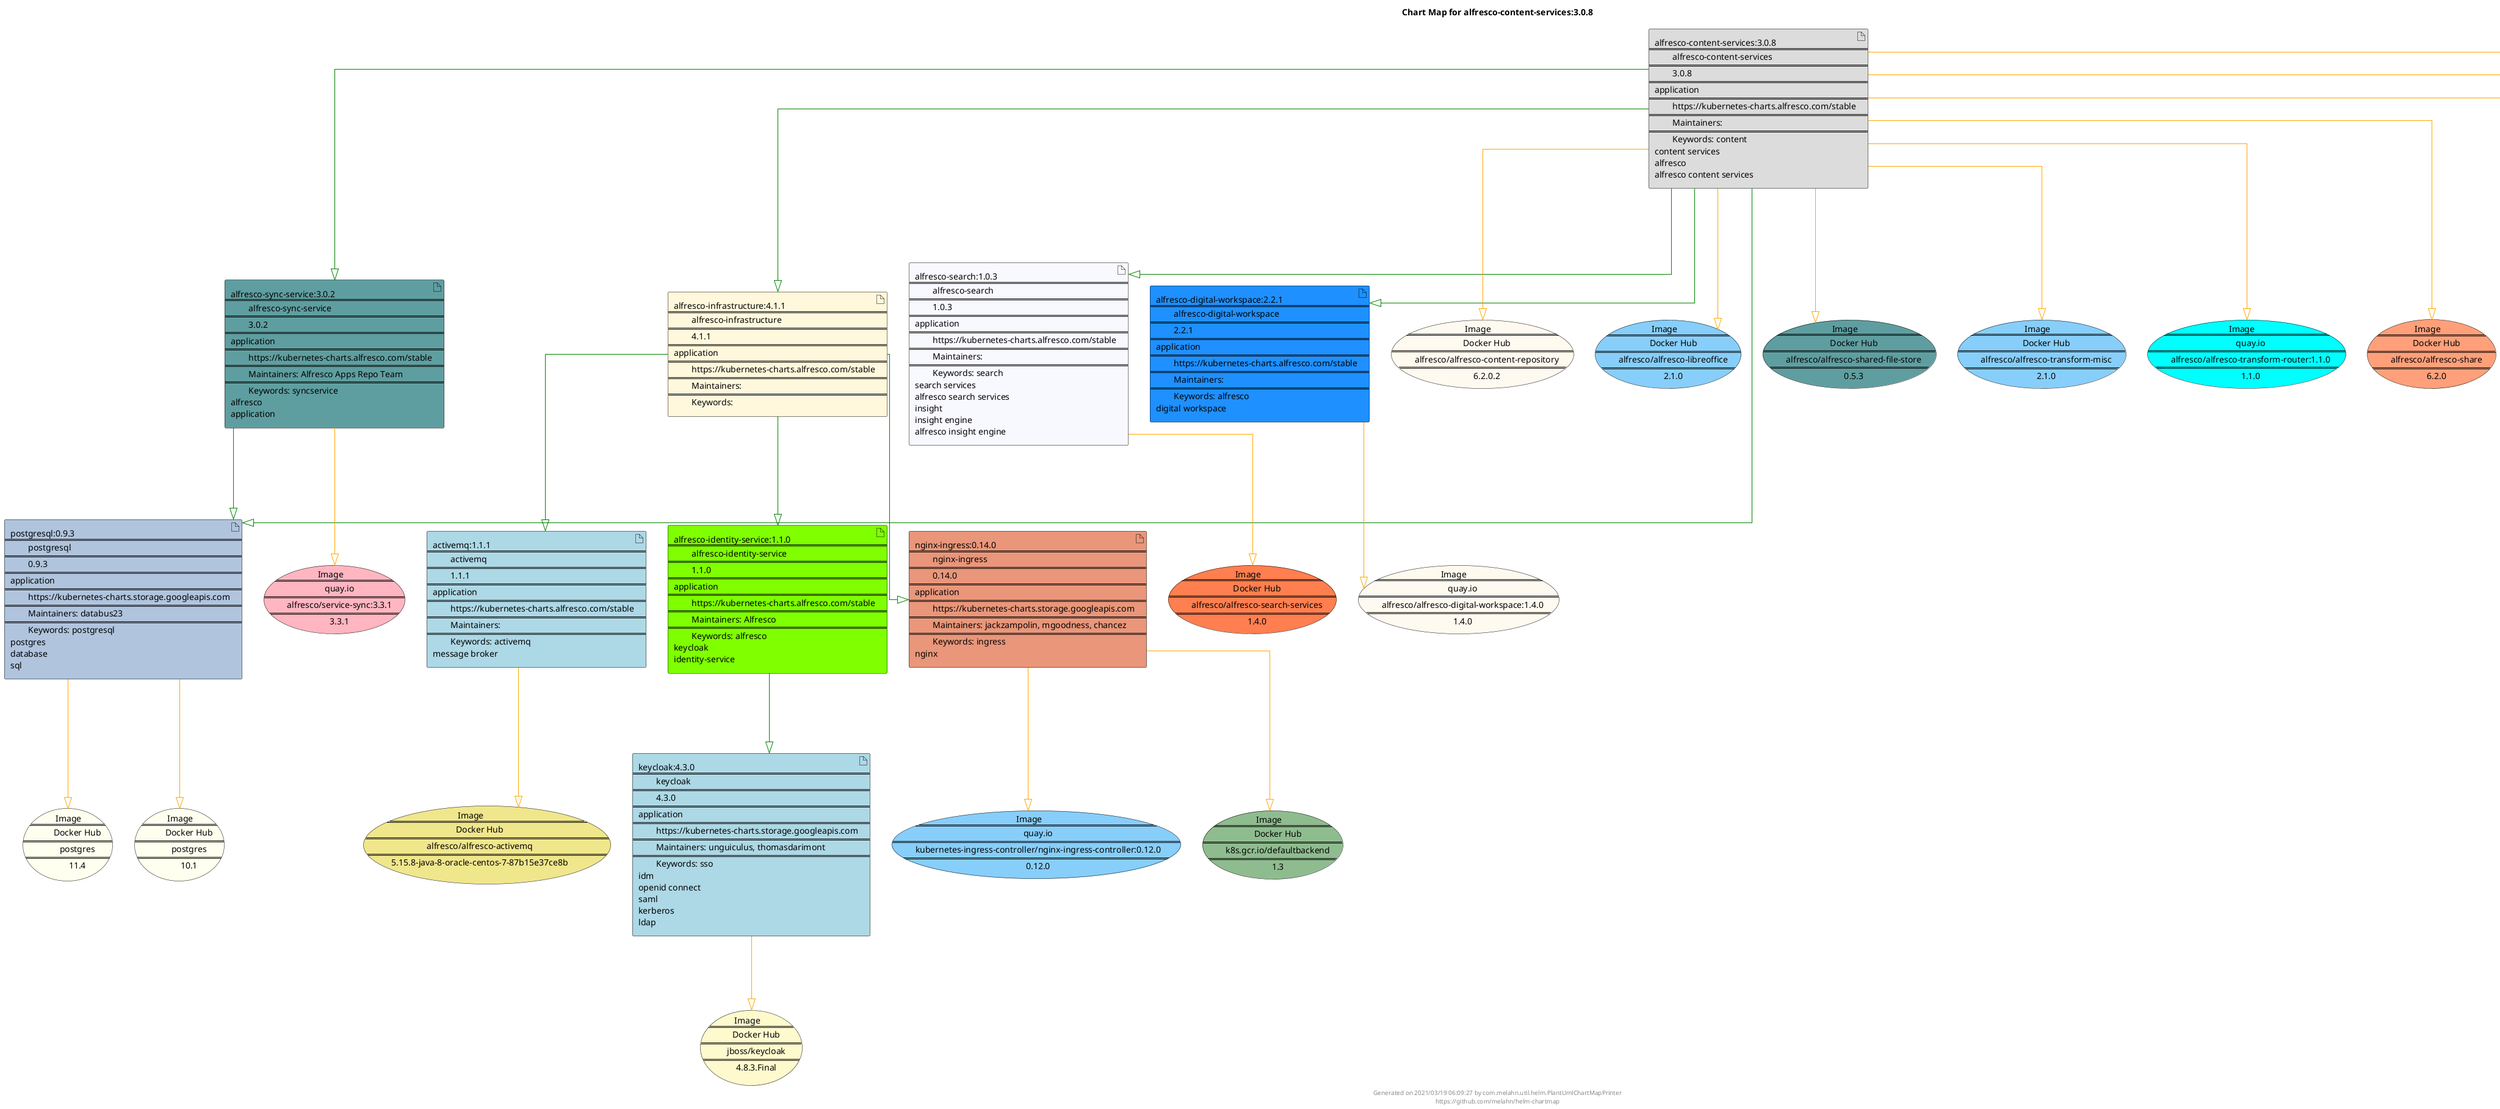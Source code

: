 @startuml
skinparam linetype ortho
skinparam backgroundColor white
skinparam usecaseBorderColor black
skinparam usecaseArrowColor LightSlateGray
skinparam artifactBorderColor black
skinparam artifactArrowColor LightSlateGray

title Chart Map for alfresco-content-services:3.0.8

'There are 10 referenced Helm Charts
artifact "postgresql:0.9.3\n====\n\tpostgresql\n====\n\t0.9.3\n====\napplication\n====\n\thttps://kubernetes-charts.storage.googleapis.com\n====\n\tMaintainers: databus23\n====\n\tKeywords: postgresql\npostgres\ndatabase\nsql" as postgresql_0_9_3 #LightSteelBlue
artifact "alfresco-content-services:3.0.8\n====\n\talfresco-content-services\n====\n\t3.0.8\n====\napplication\n====\n\thttps://kubernetes-charts.alfresco.com/stable\n====\n\tMaintainers: \n====\n\tKeywords: content\ncontent services\nalfresco\nalfresco content services" as alfresco_content_services_3_0_8 #Gainsboro
artifact "alfresco-infrastructure:4.1.1\n====\n\talfresco-infrastructure\n====\n\t4.1.1\n====\napplication\n====\n\thttps://kubernetes-charts.alfresco.com/stable\n====\n\tMaintainers: \n====\n\tKeywords: " as alfresco_infrastructure_4_1_1 #Cornsilk
artifact "alfresco-search:1.0.3\n====\n\talfresco-search\n====\n\t1.0.3\n====\napplication\n====\n\thttps://kubernetes-charts.alfresco.com/stable\n====\n\tMaintainers: \n====\n\tKeywords: search\nsearch services\nalfresco search services\ninsight\ninsight engine\nalfresco insight engine" as alfresco_search_1_0_3 #GhostWhite
artifact "alfresco-identity-service:1.1.0\n====\n\talfresco-identity-service\n====\n\t1.1.0\n====\napplication\n====\n\thttps://kubernetes-charts.alfresco.com/stable\n====\n\tMaintainers: Alfresco\n====\n\tKeywords: alfresco\nkeycloak\nidentity-service" as alfresco_identity_service_1_1_0 #Chartreuse
artifact "alfresco-digital-workspace:2.2.1\n====\n\talfresco-digital-workspace\n====\n\t2.2.1\n====\napplication\n====\n\thttps://kubernetes-charts.alfresco.com/stable\n====\n\tMaintainers: \n====\n\tKeywords: alfresco\ndigital workspace" as alfresco_digital_workspace_2_2_1 #DodgerBlue
artifact "keycloak:4.3.0\n====\n\tkeycloak\n====\n\t4.3.0\n====\napplication\n====\n\thttps://kubernetes-charts.storage.googleapis.com\n====\n\tMaintainers: unguiculus, thomasdarimont\n====\n\tKeywords: sso\nidm\nopenid connect\nsaml\nkerberos\nldap" as keycloak_4_3_0 #LightBlue
artifact "nginx-ingress:0.14.0\n====\n\tnginx-ingress\n====\n\t0.14.0\n====\napplication\n====\n\thttps://kubernetes-charts.storage.googleapis.com\n====\n\tMaintainers: jackzampolin, mgoodness, chancez\n====\n\tKeywords: ingress\nnginx" as nginx_ingress_0_14_0 #DarkSalmon
artifact "alfresco-sync-service:3.0.2\n====\n\talfresco-sync-service\n====\n\t3.0.2\n====\napplication\n====\n\thttps://kubernetes-charts.alfresco.com/stable\n====\n\tMaintainers: Alfresco Apps Repo Team\n====\n\tKeywords: syncservice\nalfresco\napplication" as alfresco_sync_service_3_0_2 #CadetBlue
artifact "activemq:1.1.1\n====\n\tactivemq\n====\n\t1.1.1\n====\napplication\n====\n\thttps://kubernetes-charts.alfresco.com/stable\n====\n\tMaintainers: \n====\n\tKeywords: activemq\nmessage broker" as activemq_1_1_1 #LightBlue

'There are 18 referenced Docker Images
usecase "Image\n====\n\tDocker Hub\n====\n\talfresco/alfresco-content-repository\n====\n\t6.2.0.2" as alfresco_alfresco_content_repository_6_2_0_2 #FloralWhite
usecase "Image\n====\n\tDocker Hub\n====\n\tpostgres\n====\n\t11.4" as postgres_11_4 #Ivory
usecase "Image\n====\n\tDocker Hub\n====\n\talfresco/alfresco-libreoffice\n====\n\t2.1.0" as alfresco_alfresco_libreoffice_2_1_0 #LightSkyBlue
usecase "Image\n====\n\tquay.io\n====\n\talfresco/alfresco-digital-workspace:1.4.0\n====\n\t1.4.0" as quay_io_alfresco_alfresco_digital_workspace_1_4_0 #FloralWhite
usecase "Image\n====\n\tDocker Hub\n====\n\tpostgres\n====\n\t10.1" as postgres_10_1 #Ivory
usecase "Image\n====\n\tDocker Hub\n====\n\talfresco/alfresco-shared-file-store\n====\n\t0.5.3" as alfresco_alfresco_shared_file_store_0_5_3 #CadetBlue
usecase "Image\n====\n\tDocker Hub\n====\n\talfresco/alfresco-transform-misc\n====\n\t2.1.0" as alfresco_alfresco_transform_misc_2_1_0 #LightSkyBlue
usecase "Image\n====\n\tquay.io\n====\n\tkubernetes-ingress-controller/nginx-ingress-controller:0.12.0\n====\n\t0.12.0" as quay_io_kubernetes_ingress_controller_nginx_ingress_controller_0_12_0 #LightSkyBlue
usecase "Image\n====\n\tDocker Hub\n====\n\talfresco/alfresco-activemq\n====\n\t5.15.8-java-8-oracle-centos-7-87b15e37ce8b" as alfresco_alfresco_activemq_5_15_8_java_8_oracle_centos_7_87b15e37ce8b #Khaki
usecase "Image\n====\n\tquay.io\n====\n\talfresco/alfresco-transform-router:1.1.0\n====\n\t1.1.0" as quay_io_alfresco_alfresco_transform_router_1_1_0 #Aqua
usecase "Image\n====\n\tDocker Hub\n====\n\talfresco/alfresco-share\n====\n\t6.2.0" as alfresco_alfresco_share_6_2_0 #LightSalmon
usecase "Image\n====\n\tDocker Hub\n====\n\talfresco/alfresco-imagemagick\n====\n\t2.1.0" as alfresco_alfresco_imagemagick_2_1_0 #Aqua
usecase "Image\n====\n\tDocker Hub\n====\n\tjboss/keycloak\n====\n\t4.8.3.Final" as jboss_keycloak_4_8_3_Final #LemonChiffon
usecase "Image\n====\n\tquay.io\n====\n\talfresco/service-sync:3.3.1\n====\n\t3.3.1" as quay_io_alfresco_service_sync_3_3_1 #LightPink
usecase "Image\n====\n\tDocker Hub\n====\n\tk8s.gcr.io/defaultbackend\n====\n\t1.3" as k8s_gcr_io_defaultbackend_1_3 #DarkSeaGreen
usecase "Image\n====\n\tDocker Hub\n====\n\talfresco/alfresco-search-services\n====\n\t1.4.0" as alfresco_alfresco_search_services_1_4_0 #Coral
usecase "Image\n====\n\tDocker Hub\n====\n\talfresco/alfresco-pdf-renderer\n====\n\t2.1.0" as alfresco_alfresco_pdf_renderer_2_1_0 #Cornsilk
usecase "Image\n====\n\tDocker Hub\n====\n\talfresco/alfresco-tika\n====\n\t2.1.0" as alfresco_alfresco_tika_2_1_0 #DeepSkyBlue

'Chart Dependencies
alfresco_content_services_3_0_8--[#green]-|>alfresco_sync_service_3_0_2
alfresco_sync_service_3_0_2--[#green]-|>postgresql_0_9_3
alfresco_content_services_3_0_8--[#green]-|>alfresco_digital_workspace_2_2_1
alfresco_content_services_3_0_8--[#green]-|>alfresco_search_1_0_3
alfresco_content_services_3_0_8--[#green]-|>alfresco_infrastructure_4_1_1
alfresco_infrastructure_4_1_1--[#green]-|>activemq_1_1_1
alfresco_infrastructure_4_1_1--[#green]-|>alfresco_identity_service_1_1_0
alfresco_identity_service_1_1_0--[#green]-|>keycloak_4_3_0
alfresco_infrastructure_4_1_1--[#green]-|>nginx_ingress_0_14_0
alfresco_content_services_3_0_8--[#green]-|>postgresql_0_9_3
postgresql_0_9_3--[#orange]-|>postgres_11_4
postgresql_0_9_3--[#orange]-|>postgres_10_1
alfresco_content_services_3_0_8--[#orange]-|>alfresco_alfresco_libreoffice_2_1_0
alfresco_content_services_3_0_8--[#orange]-|>alfresco_alfresco_transform_misc_2_1_0
alfresco_content_services_3_0_8--[#orange]-|>alfresco_alfresco_shared_file_store_0_5_3
alfresco_content_services_3_0_8--[#orange]-|>alfresco_alfresco_pdf_renderer_2_1_0
alfresco_content_services_3_0_8--[#orange]-|>quay_io_alfresco_alfresco_transform_router_1_1_0
alfresco_content_services_3_0_8--[#orange]-|>alfresco_alfresco_tika_2_1_0
alfresco_content_services_3_0_8--[#orange]-|>alfresco_alfresco_content_repository_6_2_0_2
alfresco_content_services_3_0_8--[#orange]-|>alfresco_alfresco_imagemagick_2_1_0
alfresco_content_services_3_0_8--[#orange]-|>alfresco_alfresco_share_6_2_0
alfresco_search_1_0_3--[#orange]-|>alfresco_alfresco_search_services_1_4_0
alfresco_digital_workspace_2_2_1--[#orange]-|>quay_io_alfresco_alfresco_digital_workspace_1_4_0
keycloak_4_3_0--[#orange]-|>jboss_keycloak_4_8_3_Final
nginx_ingress_0_14_0--[#orange]-|>k8s_gcr_io_defaultbackend_1_3
nginx_ingress_0_14_0--[#orange]-|>quay_io_kubernetes_ingress_controller_nginx_ingress_controller_0_12_0
alfresco_sync_service_3_0_2--[#orange]-|>quay_io_alfresco_service_sync_3_3_1
activemq_1_1_1--[#orange]-|>alfresco_alfresco_activemq_5_15_8_java_8_oracle_centos_7_87b15e37ce8b

center footer Generated on 2021/03/19 06:09:27 by com.melahn.util.helm.PlantUmlChartMapPrinter\nhttps://github.com/melahn/helm-chartmap
@enduml
